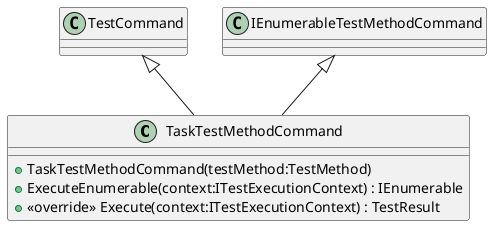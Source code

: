 @startuml
class TaskTestMethodCommand {
    + TaskTestMethodCommand(testMethod:TestMethod)
    + ExecuteEnumerable(context:ITestExecutionContext) : IEnumerable
    + <<override>> Execute(context:ITestExecutionContext) : TestResult
}
TestCommand <|-- TaskTestMethodCommand
IEnumerableTestMethodCommand <|-- TaskTestMethodCommand
@enduml
